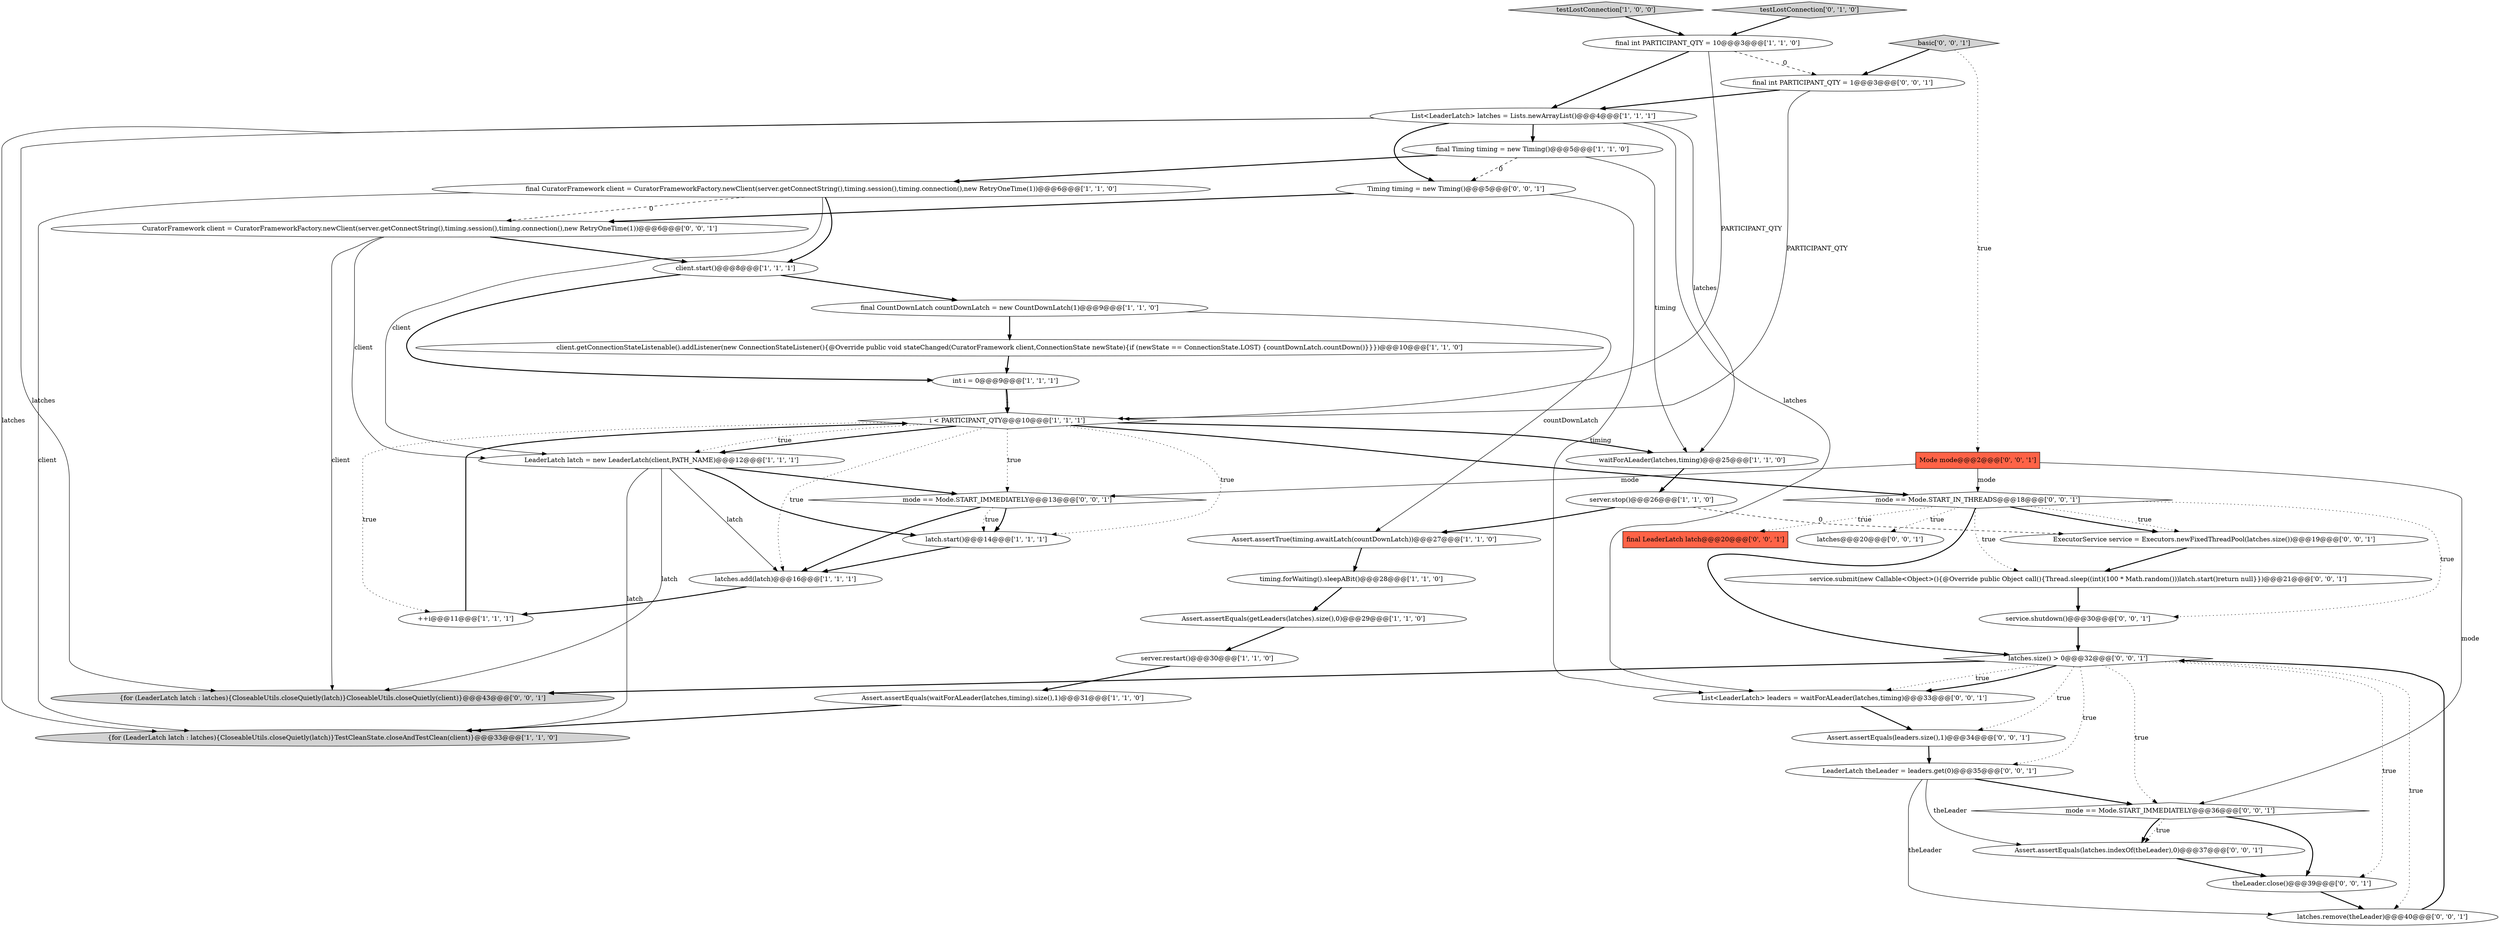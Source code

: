 digraph {
17 [style = filled, label = "int i = 0@@@9@@@['1', '1', '1']", fillcolor = white, shape = ellipse image = "AAA0AAABBB1BBB"];
9 [style = filled, label = "++i@@@11@@@['1', '1', '1']", fillcolor = white, shape = ellipse image = "AAA0AAABBB1BBB"];
18 [style = filled, label = "{for (LeaderLatch latch : latches){CloseableUtils.closeQuietly(latch)}TestCleanState.closeAndTestClean(client)}@@@33@@@['1', '1', '0']", fillcolor = lightgray, shape = ellipse image = "AAA0AAABBB1BBB"];
37 [style = filled, label = "service.shutdown()@@@30@@@['0', '0', '1']", fillcolor = white, shape = ellipse image = "AAA0AAABBB3BBB"];
39 [style = filled, label = "service.submit(new Callable<Object>(){@Override public Object call(){Thread.sleep((int)(100 * Math.random()))latch.start()return null}})@@@21@@@['0', '0', '1']", fillcolor = white, shape = ellipse image = "AAA0AAABBB3BBB"];
41 [style = filled, label = "theLeader.close()@@@39@@@['0', '0', '1']", fillcolor = white, shape = ellipse image = "AAA0AAABBB3BBB"];
0 [style = filled, label = "testLostConnection['1', '0', '0']", fillcolor = lightgray, shape = diamond image = "AAA0AAABBB1BBB"];
7 [style = filled, label = "server.restart()@@@30@@@['1', '1', '0']", fillcolor = white, shape = ellipse image = "AAA0AAABBB1BBB"];
11 [style = filled, label = "client.getConnectionStateListenable().addListener(new ConnectionStateListener(){@Override public void stateChanged(CuratorFramework client,ConnectionState newState){if (newState == ConnectionState.LOST) {countDownLatch.countDown()}}})@@@10@@@['1', '1', '0']", fillcolor = white, shape = ellipse image = "AAA0AAABBB1BBB"];
19 [style = filled, label = "Assert.assertEquals(waitForALeader(latches,timing).size(),1)@@@31@@@['1', '1', '0']", fillcolor = white, shape = ellipse image = "AAA0AAABBB1BBB"];
28 [style = filled, label = "LeaderLatch theLeader = leaders.get(0)@@@35@@@['0', '0', '1']", fillcolor = white, shape = ellipse image = "AAA0AAABBB3BBB"];
32 [style = filled, label = "Timing timing = new Timing()@@@5@@@['0', '0', '1']", fillcolor = white, shape = ellipse image = "AAA0AAABBB3BBB"];
13 [style = filled, label = "latches.add(latch)@@@16@@@['1', '1', '1']", fillcolor = white, shape = ellipse image = "AAA0AAABBB1BBB"];
27 [style = filled, label = "latches@@@20@@@['0', '0', '1']", fillcolor = white, shape = ellipse image = "AAA0AAABBB3BBB"];
16 [style = filled, label = "client.start()@@@8@@@['1', '1', '1']", fillcolor = white, shape = ellipse image = "AAA0AAABBB1BBB"];
29 [style = filled, label = "mode == Mode.START_IMMEDIATELY@@@36@@@['0', '0', '1']", fillcolor = white, shape = diamond image = "AAA0AAABBB3BBB"];
34 [style = filled, label = "{for (LeaderLatch latch : latches){CloseableUtils.closeQuietly(latch)}CloseableUtils.closeQuietly(client)}@@@43@@@['0', '0', '1']", fillcolor = lightgray, shape = ellipse image = "AAA0AAABBB3BBB"];
30 [style = filled, label = "Assert.assertEquals(leaders.size(),1)@@@34@@@['0', '0', '1']", fillcolor = white, shape = ellipse image = "AAA0AAABBB3BBB"];
36 [style = filled, label = "basic['0', '0', '1']", fillcolor = lightgray, shape = diamond image = "AAA0AAABBB3BBB"];
8 [style = filled, label = "List<LeaderLatch> latches = Lists.newArrayList()@@@4@@@['1', '1', '1']", fillcolor = white, shape = ellipse image = "AAA0AAABBB1BBB"];
26 [style = filled, label = "Assert.assertEquals(latches.indexOf(theLeader),0)@@@37@@@['0', '0', '1']", fillcolor = white, shape = ellipse image = "AAA0AAABBB3BBB"];
5 [style = filled, label = "timing.forWaiting().sleepABit()@@@28@@@['1', '1', '0']", fillcolor = white, shape = ellipse image = "AAA0AAABBB1BBB"];
25 [style = filled, label = "ExecutorService service = Executors.newFixedThreadPool(latches.size())@@@19@@@['0', '0', '1']", fillcolor = white, shape = ellipse image = "AAA0AAABBB3BBB"];
43 [style = filled, label = "latches.remove(theLeader)@@@40@@@['0', '0', '1']", fillcolor = white, shape = ellipse image = "AAA0AAABBB3BBB"];
4 [style = filled, label = "i < PARTICIPANT_QTY@@@10@@@['1', '1', '1']", fillcolor = white, shape = diamond image = "AAA0AAABBB1BBB"];
21 [style = filled, label = "Assert.assertEquals(getLeaders(latches).size(),0)@@@29@@@['1', '1', '0']", fillcolor = white, shape = ellipse image = "AAA0AAABBB1BBB"];
24 [style = filled, label = "final int PARTICIPANT_QTY = 1@@@3@@@['0', '0', '1']", fillcolor = white, shape = ellipse image = "AAA0AAABBB3BBB"];
12 [style = filled, label = "latch.start()@@@14@@@['1', '1', '1']", fillcolor = white, shape = ellipse image = "AAA0AAABBB1BBB"];
1 [style = filled, label = "final int PARTICIPANT_QTY = 10@@@3@@@['1', '1', '0']", fillcolor = white, shape = ellipse image = "AAA0AAABBB1BBB"];
3 [style = filled, label = "Assert.assertTrue(timing.awaitLatch(countDownLatch))@@@27@@@['1', '1', '0']", fillcolor = white, shape = ellipse image = "AAA0AAABBB1BBB"];
10 [style = filled, label = "final Timing timing = new Timing()@@@5@@@['1', '1', '0']", fillcolor = white, shape = ellipse image = "AAA0AAABBB1BBB"];
33 [style = filled, label = "List<LeaderLatch> leaders = waitForALeader(latches,timing)@@@33@@@['0', '0', '1']", fillcolor = white, shape = ellipse image = "AAA0AAABBB3BBB"];
38 [style = filled, label = "latches.size() > 0@@@32@@@['0', '0', '1']", fillcolor = white, shape = diamond image = "AAA0AAABBB3BBB"];
40 [style = filled, label = "mode == Mode.START_IMMEDIATELY@@@13@@@['0', '0', '1']", fillcolor = white, shape = diamond image = "AAA0AAABBB3BBB"];
35 [style = filled, label = "mode == Mode.START_IN_THREADS@@@18@@@['0', '0', '1']", fillcolor = white, shape = diamond image = "AAA0AAABBB3BBB"];
31 [style = filled, label = "CuratorFramework client = CuratorFrameworkFactory.newClient(server.getConnectString(),timing.session(),timing.connection(),new RetryOneTime(1))@@@6@@@['0', '0', '1']", fillcolor = white, shape = ellipse image = "AAA0AAABBB3BBB"];
22 [style = filled, label = "testLostConnection['0', '1', '0']", fillcolor = lightgray, shape = diamond image = "AAA0AAABBB2BBB"];
42 [style = filled, label = "final LeaderLatch latch@@@20@@@['0', '0', '1']", fillcolor = tomato, shape = box image = "AAA0AAABBB3BBB"];
14 [style = filled, label = "LeaderLatch latch = new LeaderLatch(client,PATH_NAME)@@@12@@@['1', '1', '1']", fillcolor = white, shape = ellipse image = "AAA0AAABBB1BBB"];
6 [style = filled, label = "server.stop()@@@26@@@['1', '1', '0']", fillcolor = white, shape = ellipse image = "AAA0AAABBB1BBB"];
20 [style = filled, label = "waitForALeader(latches,timing)@@@25@@@['1', '1', '0']", fillcolor = white, shape = ellipse image = "AAA0AAABBB1BBB"];
2 [style = filled, label = "final CountDownLatch countDownLatch = new CountDownLatch(1)@@@9@@@['1', '1', '0']", fillcolor = white, shape = ellipse image = "AAA0AAABBB1BBB"];
23 [style = filled, label = "Mode mode@@@2@@@['0', '0', '1']", fillcolor = tomato, shape = box image = "AAA0AAABBB3BBB"];
15 [style = filled, label = "final CuratorFramework client = CuratorFrameworkFactory.newClient(server.getConnectString(),timing.session(),timing.connection(),new RetryOneTime(1))@@@6@@@['1', '1', '0']", fillcolor = white, shape = ellipse image = "AAA0AAABBB1BBB"];
6->3 [style = bold, label=""];
8->10 [style = bold, label=""];
23->29 [style = solid, label="mode"];
38->41 [style = dotted, label="true"];
14->18 [style = solid, label="latch"];
35->42 [style = dotted, label="true"];
40->13 [style = bold, label=""];
29->26 [style = dotted, label="true"];
8->20 [style = solid, label="latches"];
3->5 [style = bold, label=""];
28->26 [style = solid, label="theLeader"];
30->28 [style = bold, label=""];
36->24 [style = bold, label=""];
31->34 [style = solid, label="client"];
10->32 [style = dashed, label="0"];
23->35 [style = solid, label="mode"];
37->38 [style = bold, label=""];
15->31 [style = dashed, label="0"];
35->37 [style = dotted, label="true"];
35->38 [style = bold, label=""];
38->33 [style = dotted, label="true"];
1->4 [style = solid, label="PARTICIPANT_QTY"];
19->18 [style = bold, label=""];
16->17 [style = bold, label=""];
29->26 [style = bold, label=""];
5->21 [style = bold, label=""];
4->13 [style = dotted, label="true"];
38->28 [style = dotted, label="true"];
32->33 [style = solid, label="timing"];
1->24 [style = dashed, label="0"];
33->30 [style = bold, label=""];
21->7 [style = bold, label=""];
11->17 [style = bold, label=""];
24->8 [style = bold, label=""];
38->33 [style = bold, label=""];
41->43 [style = bold, label=""];
32->31 [style = bold, label=""];
35->25 [style = dotted, label="true"];
39->37 [style = bold, label=""];
28->29 [style = bold, label=""];
23->40 [style = solid, label="mode"];
4->14 [style = bold, label=""];
1->8 [style = bold, label=""];
25->39 [style = bold, label=""];
31->14 [style = solid, label="client"];
14->13 [style = solid, label="latch"];
35->25 [style = bold, label=""];
38->30 [style = dotted, label="true"];
12->13 [style = bold, label=""];
40->12 [style = bold, label=""];
26->41 [style = bold, label=""];
28->43 [style = solid, label="theLeader"];
43->38 [style = bold, label=""];
14->34 [style = solid, label="latch"];
0->1 [style = bold, label=""];
24->4 [style = solid, label="PARTICIPANT_QTY"];
4->20 [style = bold, label=""];
38->34 [style = bold, label=""];
13->9 [style = bold, label=""];
22->1 [style = bold, label=""];
4->12 [style = dotted, label="true"];
36->23 [style = dotted, label="true"];
7->19 [style = bold, label=""];
8->18 [style = solid, label="latches"];
2->11 [style = bold, label=""];
17->4 [style = bold, label=""];
35->39 [style = dotted, label="true"];
4->35 [style = bold, label=""];
10->15 [style = bold, label=""];
17->4 [style = solid, label="i"];
8->32 [style = bold, label=""];
31->16 [style = bold, label=""];
4->40 [style = dotted, label="true"];
29->41 [style = bold, label=""];
9->4 [style = bold, label=""];
8->33 [style = solid, label="latches"];
20->6 [style = bold, label=""];
16->2 [style = bold, label=""];
4->14 [style = dotted, label="true"];
15->16 [style = bold, label=""];
8->34 [style = solid, label="latches"];
35->27 [style = dotted, label="true"];
15->18 [style = solid, label="client"];
6->25 [style = dashed, label="0"];
38->43 [style = dotted, label="true"];
2->3 [style = solid, label="countDownLatch"];
40->12 [style = dotted, label="true"];
14->12 [style = bold, label=""];
15->14 [style = solid, label="client"];
38->29 [style = dotted, label="true"];
4->9 [style = dotted, label="true"];
10->20 [style = solid, label="timing"];
14->40 [style = bold, label=""];
}
